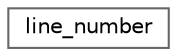 digraph "Graphical Class Hierarchy"
{
 // LATEX_PDF_SIZE
  bgcolor="transparent";
  edge [fontname=Helvetica,fontsize=10,labelfontname=Helvetica,labelfontsize=10];
  node [fontname=Helvetica,fontsize=10,shape=box,height=0.2,width=0.4];
  rankdir="LR";
  Node0 [id="Node000000",label="line_number",height=0.2,width=0.4,color="grey40", fillcolor="white", style="filled",URL="$struct_c_o_f_f_i_1_1line__number.html",tooltip="Line number structure in a COFF binary file."];
}
